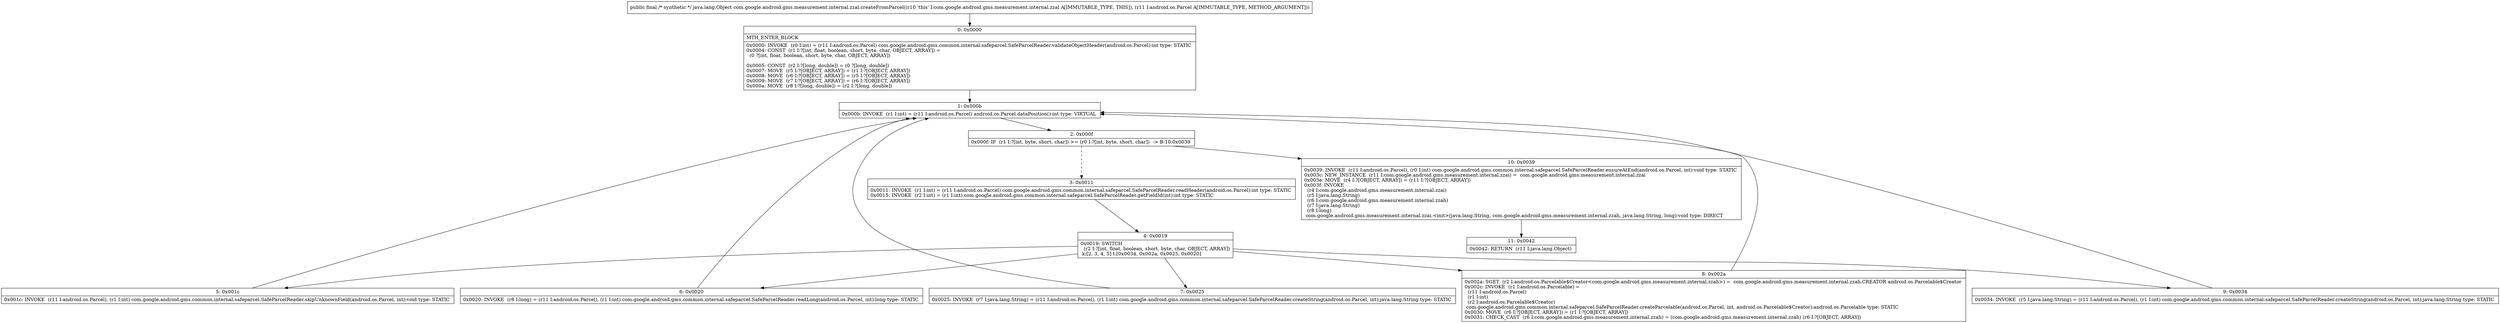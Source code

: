 digraph "CFG forcom.google.android.gms.measurement.internal.zzal.createFromParcel(Landroid\/os\/Parcel;)Ljava\/lang\/Object;" {
Node_0 [shape=record,label="{0\:\ 0x0000|MTH_ENTER_BLOCK\l|0x0000: INVOKE  (r0 I:int) = (r11 I:android.os.Parcel) com.google.android.gms.common.internal.safeparcel.SafeParcelReader.validateObjectHeader(android.os.Parcel):int type: STATIC \l0x0004: CONST  (r1 I:?[int, float, boolean, short, byte, char, OBJECT, ARRAY]) = \l  (0 ?[int, float, boolean, short, byte, char, OBJECT, ARRAY])\l \l0x0005: CONST  (r2 I:?[long, double]) = (0 ?[long, double]) \l0x0007: MOVE  (r5 I:?[OBJECT, ARRAY]) = (r1 I:?[OBJECT, ARRAY]) \l0x0008: MOVE  (r6 I:?[OBJECT, ARRAY]) = (r5 I:?[OBJECT, ARRAY]) \l0x0009: MOVE  (r7 I:?[OBJECT, ARRAY]) = (r6 I:?[OBJECT, ARRAY]) \l0x000a: MOVE  (r8 I:?[long, double]) = (r2 I:?[long, double]) \l}"];
Node_1 [shape=record,label="{1\:\ 0x000b|0x000b: INVOKE  (r1 I:int) = (r11 I:android.os.Parcel) android.os.Parcel.dataPosition():int type: VIRTUAL \l}"];
Node_2 [shape=record,label="{2\:\ 0x000f|0x000f: IF  (r1 I:?[int, byte, short, char]) \>= (r0 I:?[int, byte, short, char])  \-\> B:10:0x0039 \l}"];
Node_3 [shape=record,label="{3\:\ 0x0011|0x0011: INVOKE  (r1 I:int) = (r11 I:android.os.Parcel) com.google.android.gms.common.internal.safeparcel.SafeParcelReader.readHeader(android.os.Parcel):int type: STATIC \l0x0015: INVOKE  (r2 I:int) = (r1 I:int) com.google.android.gms.common.internal.safeparcel.SafeParcelReader.getFieldId(int):int type: STATIC \l}"];
Node_4 [shape=record,label="{4\:\ 0x0019|0x0019: SWITCH  \l  (r2 I:?[int, float, boolean, short, byte, char, OBJECT, ARRAY])\l k:[2, 3, 4, 5] t:[0x0034, 0x002a, 0x0025, 0x0020] \l}"];
Node_5 [shape=record,label="{5\:\ 0x001c|0x001c: INVOKE  (r11 I:android.os.Parcel), (r1 I:int) com.google.android.gms.common.internal.safeparcel.SafeParcelReader.skipUnknownField(android.os.Parcel, int):void type: STATIC \l}"];
Node_6 [shape=record,label="{6\:\ 0x0020|0x0020: INVOKE  (r8 I:long) = (r11 I:android.os.Parcel), (r1 I:int) com.google.android.gms.common.internal.safeparcel.SafeParcelReader.readLong(android.os.Parcel, int):long type: STATIC \l}"];
Node_7 [shape=record,label="{7\:\ 0x0025|0x0025: INVOKE  (r7 I:java.lang.String) = (r11 I:android.os.Parcel), (r1 I:int) com.google.android.gms.common.internal.safeparcel.SafeParcelReader.createString(android.os.Parcel, int):java.lang.String type: STATIC \l}"];
Node_8 [shape=record,label="{8\:\ 0x002a|0x002a: SGET  (r2 I:android.os.Parcelable$Creator\<com.google.android.gms.measurement.internal.zzah\>) =  com.google.android.gms.measurement.internal.zzah.CREATOR android.os.Parcelable$Creator \l0x002c: INVOKE  (r1 I:android.os.Parcelable) = \l  (r11 I:android.os.Parcel)\l  (r1 I:int)\l  (r2 I:android.os.Parcelable$Creator)\l com.google.android.gms.common.internal.safeparcel.SafeParcelReader.createParcelable(android.os.Parcel, int, android.os.Parcelable$Creator):android.os.Parcelable type: STATIC \l0x0030: MOVE  (r6 I:?[OBJECT, ARRAY]) = (r1 I:?[OBJECT, ARRAY]) \l0x0031: CHECK_CAST  (r6 I:com.google.android.gms.measurement.internal.zzah) = (com.google.android.gms.measurement.internal.zzah) (r6 I:?[OBJECT, ARRAY]) \l}"];
Node_9 [shape=record,label="{9\:\ 0x0034|0x0034: INVOKE  (r5 I:java.lang.String) = (r11 I:android.os.Parcel), (r1 I:int) com.google.android.gms.common.internal.safeparcel.SafeParcelReader.createString(android.os.Parcel, int):java.lang.String type: STATIC \l}"];
Node_10 [shape=record,label="{10\:\ 0x0039|0x0039: INVOKE  (r11 I:android.os.Parcel), (r0 I:int) com.google.android.gms.common.internal.safeparcel.SafeParcelReader.ensureAtEnd(android.os.Parcel, int):void type: STATIC \l0x003c: NEW_INSTANCE  (r11 I:com.google.android.gms.measurement.internal.zzai) =  com.google.android.gms.measurement.internal.zzai \l0x003e: MOVE  (r4 I:?[OBJECT, ARRAY]) = (r11 I:?[OBJECT, ARRAY]) \l0x003f: INVOKE  \l  (r4 I:com.google.android.gms.measurement.internal.zzai)\l  (r5 I:java.lang.String)\l  (r6 I:com.google.android.gms.measurement.internal.zzah)\l  (r7 I:java.lang.String)\l  (r8 I:long)\l com.google.android.gms.measurement.internal.zzai.\<init\>(java.lang.String, com.google.android.gms.measurement.internal.zzah, java.lang.String, long):void type: DIRECT \l}"];
Node_11 [shape=record,label="{11\:\ 0x0042|0x0042: RETURN  (r11 I:java.lang.Object) \l}"];
MethodNode[shape=record,label="{public final \/* synthetic *\/ java.lang.Object com.google.android.gms.measurement.internal.zzal.createFromParcel((r10 'this' I:com.google.android.gms.measurement.internal.zzal A[IMMUTABLE_TYPE, THIS]), (r11 I:android.os.Parcel A[IMMUTABLE_TYPE, METHOD_ARGUMENT])) }"];
MethodNode -> Node_0;
Node_0 -> Node_1;
Node_1 -> Node_2;
Node_2 -> Node_3[style=dashed];
Node_2 -> Node_10;
Node_3 -> Node_4;
Node_4 -> Node_5;
Node_4 -> Node_6;
Node_4 -> Node_7;
Node_4 -> Node_8;
Node_4 -> Node_9;
Node_5 -> Node_1;
Node_6 -> Node_1;
Node_7 -> Node_1;
Node_8 -> Node_1;
Node_9 -> Node_1;
Node_10 -> Node_11;
}

